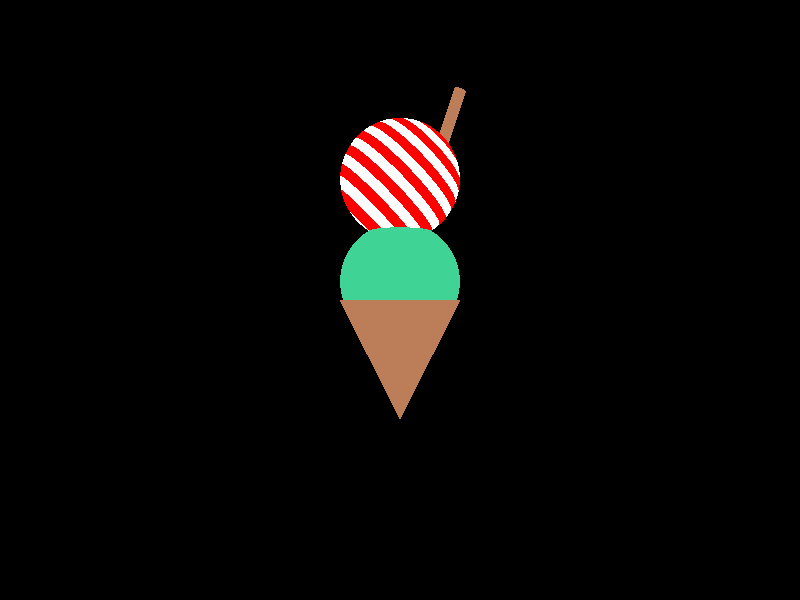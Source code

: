 #include "colors.inc" 
#include "woods.inc"
#include "textures.inc"  
camera {
   location <0, 0, -10>
   look_at <0,0,0>
}      
light_source{
    <0,8,-5>
    color White
        
} 
  
  sphere{
    <0,0.3,0>, 0.99      
            texture{ pigment{ color rgb<0.05,0.65,0.30> }
                 normal { pigment_pattern{ radial 
                                           sine_wave frequency 7 
                                           scale 1.17   
                                           turbulence 0.0 
                                           color_map {[0, rgb 0.15]
                                                      [1, rgb 0.9]}
                                         }
                          1.5  
                        }
                 finish { phong 1  reflection{ 0.15} }
                 rotate<90,0,0>
               }  // end of texture ---------------------------

}  
  sphere{
    <0,2,0>, 0.99      
          texture{ pigment{ gradient <1,1,0>
                            color_map{
                                [ 0.0 color rgb<1,1,1> ]
                                [ 0.5 color rgb<1,1,1> ]
                                [ 0.5 color rgb<1,0,0> ]
                                [ 1.0 color rgb<1,0,0> ]
                               } // end color_map
                             scale 0.3
                           } // end pigment
                 //normal  { bumps 0.5 scale  0.005 }
                   finish  { phong 1 reflection 0.00 }
                 } // end of texture -------------------

}                      
cone{
    <0,0,0>, 1
    <0,-2,0>,0
        texture{ pigment{ color rgb<1,0.42,0.2>*0.5 }
                 normal { dents 6.5 scale 0.1  }
                 finish { specular 0.6 reflection{ 0.00 } }
               } // end of texture


}      
 cylinder{
 
 <0.5,2,0>
   <1,3.5,0>,0.1
           texture{ pigment{ color rgb<1,0.42,0.2>*0.5 }
                 normal { dents 6.5 scale 0.1  }
                 finish { specular 0.6 reflection{ 0.00 } }
               } // end of texture

 }